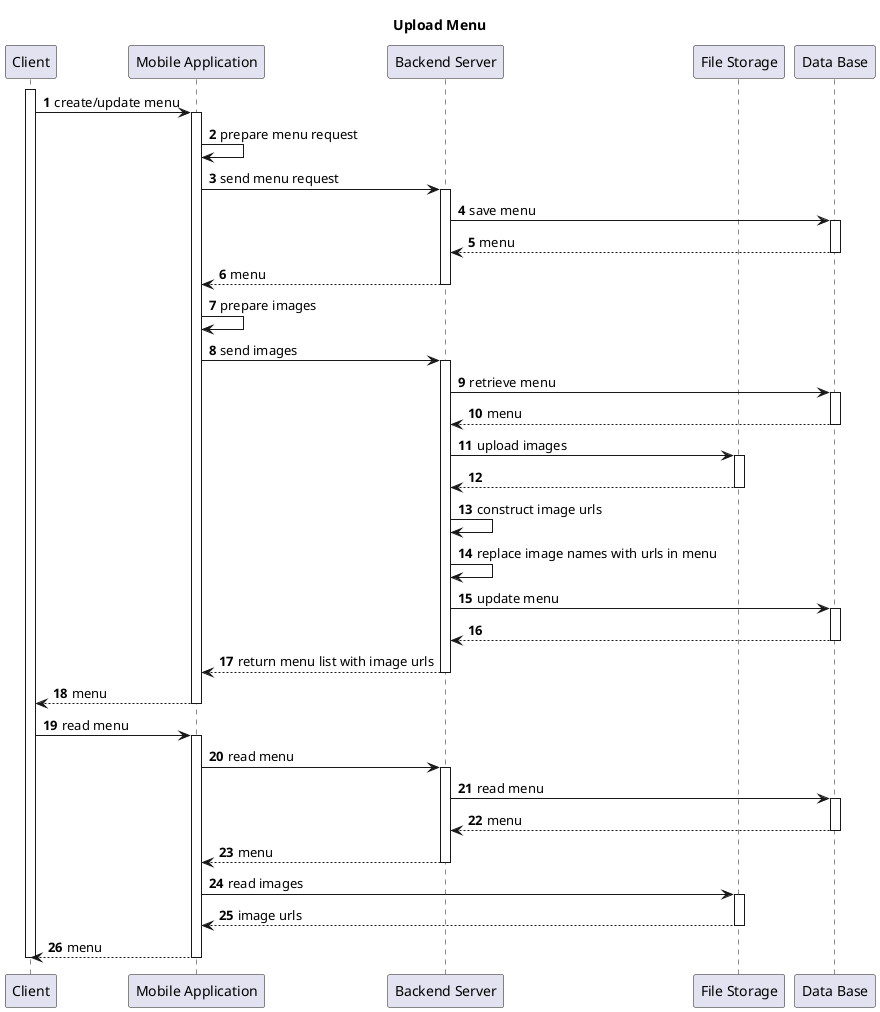 @startuml

title Upload Menu

autonumber

participant Client as client
participant "Mobile Application" as app
participant "Backend Server" as server
participant "File Storage" as fileStorage
participant "Data Base" as db

activate client
client -> app: create/update menu
activate app
app -> app: prepare menu request
app -> server: send menu request
activate server
server -> db: save menu
activate db
db --> server: menu
deactivate db
server --> app: menu
deactivate server

app -> app: prepare images
app -> server: send images
activate server
server -> db: retrieve menu
activate db
db --> server: menu
deactivate db

server -> fileStorage: upload images
activate fileStorage
fileStorage --> server
deactivate fileStorage
server -> server: construct image urls
server -> server: replace image names with urls in menu
server -> db: update menu
activate db
db --> server
deactivate db
server --> app: return menu list with image urls
deactivate server
app --> client: menu
deactivate app

client -> app: read menu
activate app
app -> server: read menu
activate server
server -> db: read menu
activate db
db --> server: menu
deactivate db
server --> app: menu
deactivate server
app -> fileStorage: read images
activate fileStorage
fileStorage --> app: image urls
deactivate fileStorage
app --> client: menu
deactivate app
deactivate client

@enduml
